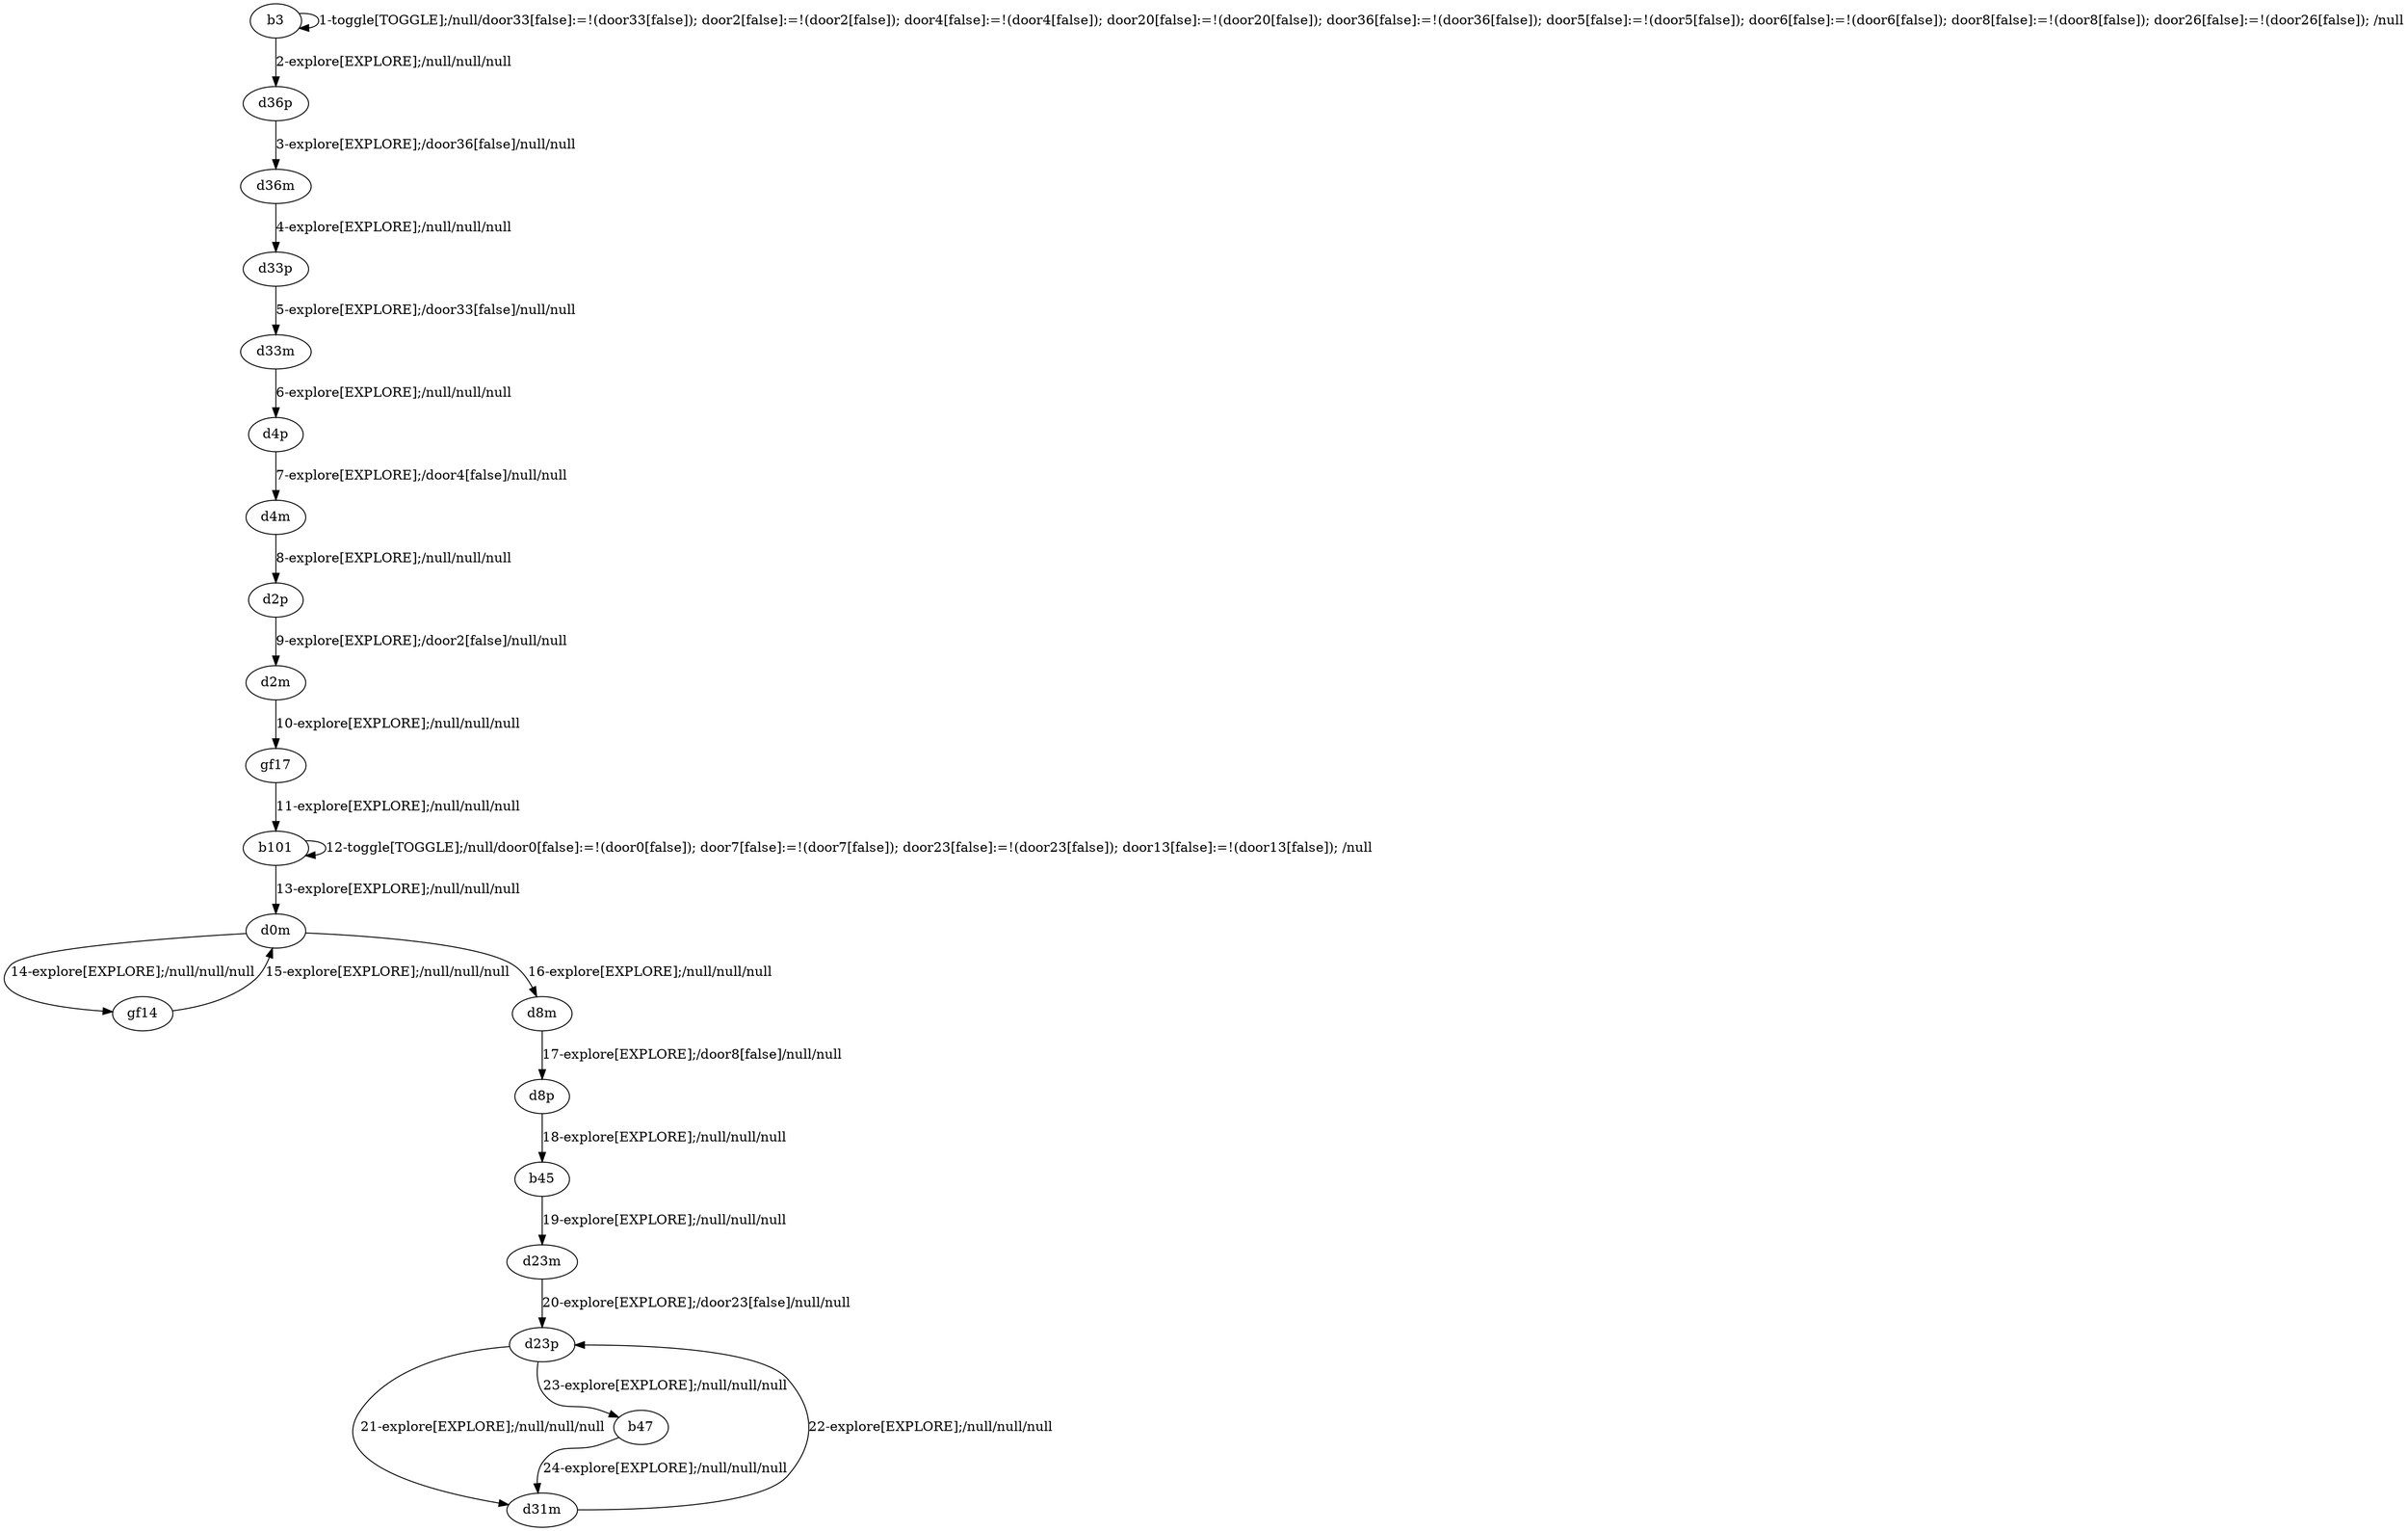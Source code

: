 # Total number of goals covered by this test: 3
# d23p --> b47
# b47 --> d31m
# d31m --> d23p

digraph g {
"b3" -> "b3" [label = "1-toggle[TOGGLE];/null/door33[false]:=!(door33[false]); door2[false]:=!(door2[false]); door4[false]:=!(door4[false]); door20[false]:=!(door20[false]); door36[false]:=!(door36[false]); door5[false]:=!(door5[false]); door6[false]:=!(door6[false]); door8[false]:=!(door8[false]); door26[false]:=!(door26[false]); /null"];
"b3" -> "d36p" [label = "2-explore[EXPLORE];/null/null/null"];
"d36p" -> "d36m" [label = "3-explore[EXPLORE];/door36[false]/null/null"];
"d36m" -> "d33p" [label = "4-explore[EXPLORE];/null/null/null"];
"d33p" -> "d33m" [label = "5-explore[EXPLORE];/door33[false]/null/null"];
"d33m" -> "d4p" [label = "6-explore[EXPLORE];/null/null/null"];
"d4p" -> "d4m" [label = "7-explore[EXPLORE];/door4[false]/null/null"];
"d4m" -> "d2p" [label = "8-explore[EXPLORE];/null/null/null"];
"d2p" -> "d2m" [label = "9-explore[EXPLORE];/door2[false]/null/null"];
"d2m" -> "gf17" [label = "10-explore[EXPLORE];/null/null/null"];
"gf17" -> "b101" [label = "11-explore[EXPLORE];/null/null/null"];
"b101" -> "b101" [label = "12-toggle[TOGGLE];/null/door0[false]:=!(door0[false]); door7[false]:=!(door7[false]); door23[false]:=!(door23[false]); door13[false]:=!(door13[false]); /null"];
"b101" -> "d0m" [label = "13-explore[EXPLORE];/null/null/null"];
"d0m" -> "gf14" [label = "14-explore[EXPLORE];/null/null/null"];
"gf14" -> "d0m" [label = "15-explore[EXPLORE];/null/null/null"];
"d0m" -> "d8m" [label = "16-explore[EXPLORE];/null/null/null"];
"d8m" -> "d8p" [label = "17-explore[EXPLORE];/door8[false]/null/null"];
"d8p" -> "b45" [label = "18-explore[EXPLORE];/null/null/null"];
"b45" -> "d23m" [label = "19-explore[EXPLORE];/null/null/null"];
"d23m" -> "d23p" [label = "20-explore[EXPLORE];/door23[false]/null/null"];
"d23p" -> "d31m" [label = "21-explore[EXPLORE];/null/null/null"];
"d31m" -> "d23p" [label = "22-explore[EXPLORE];/null/null/null"];
"d23p" -> "b47" [label = "23-explore[EXPLORE];/null/null/null"];
"b47" -> "d31m" [label = "24-explore[EXPLORE];/null/null/null"];
}